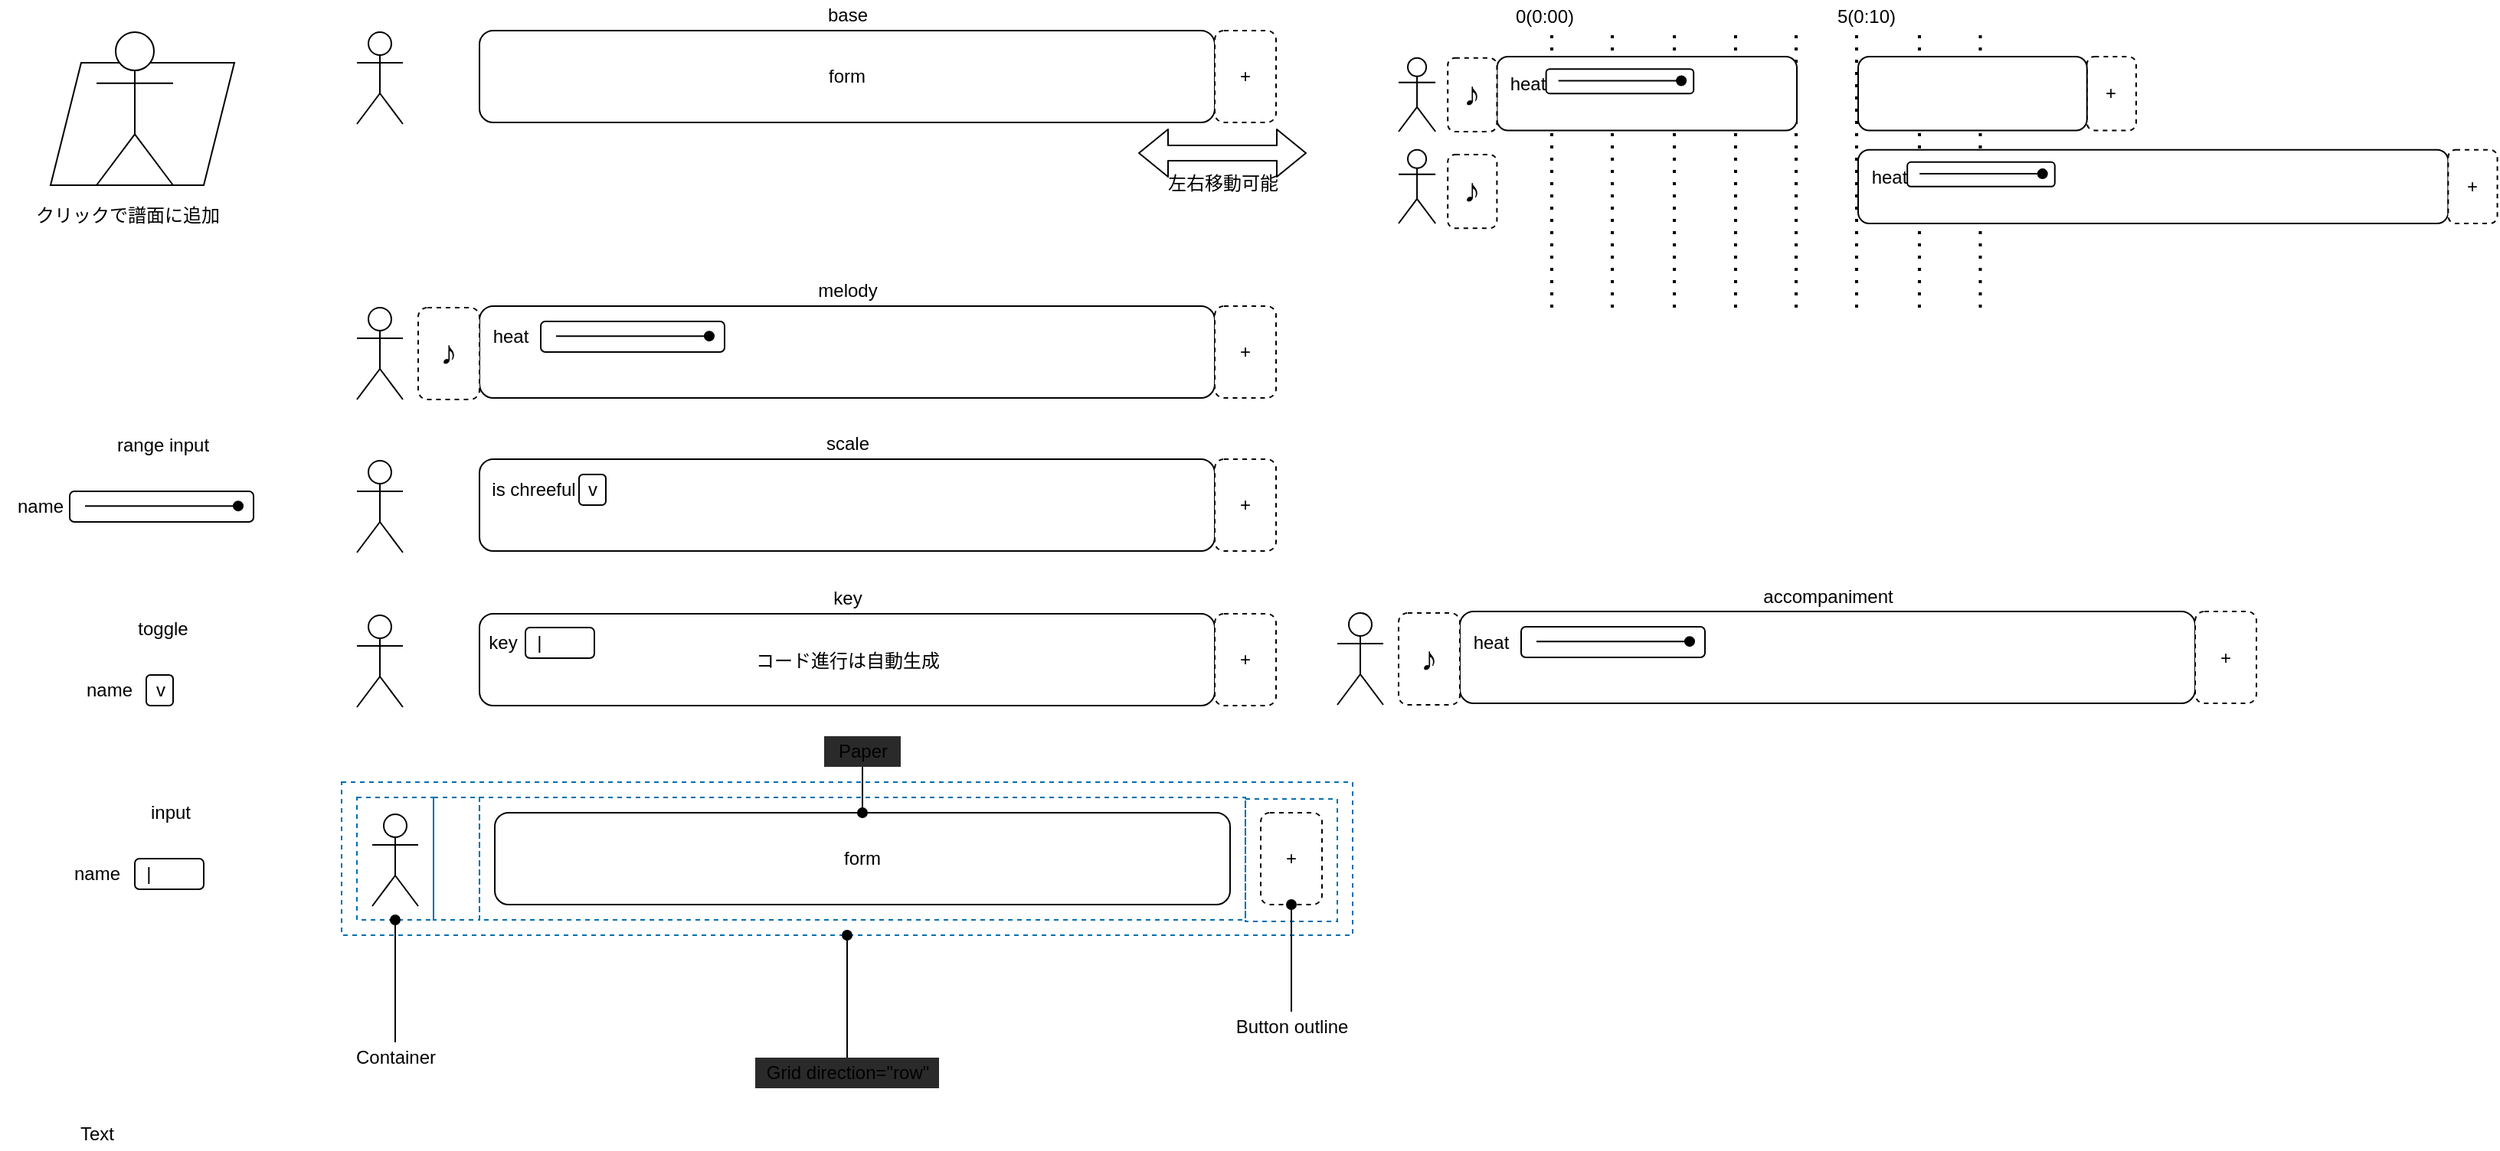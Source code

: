 <mxfile>
    <diagram id="3hj8olrWpfOQLgZklSH0" name="component">
        <mxGraphModel dx="638" dy="416" grid="1" gridSize="10" guides="1" tooltips="1" connect="1" arrows="1" fold="1" page="1" pageScale="1" pageWidth="1100" pageHeight="850" math="0" shadow="0">
            <root>
                <mxCell id="0"/>
                <mxCell id="1" parent="0"/>
                <mxCell id="95" value="" style="rounded=0;whiteSpace=wrap;html=1;dashed=1;sketch=0;strokeColor=#006EAF;fontColor=#ffffff;fillColor=none;" vertex="1" parent="1">
                    <mxGeometry x="820" y="561" width="60" height="80" as="geometry"/>
                </mxCell>
                <mxCell id="94" value="" style="rounded=0;whiteSpace=wrap;html=1;dashed=1;sketch=0;strokeColor=#006EAF;fontColor=#ffffff;fillColor=none;" vertex="1" parent="1">
                    <mxGeometry x="320" y="560" width="500" height="80" as="geometry"/>
                </mxCell>
                <mxCell id="96" value="" style="rounded=0;whiteSpace=wrap;html=1;dashed=1;sketch=0;strokeColor=#006EAF;fontColor=#ffffff;fillColor=none;" vertex="1" parent="1">
                    <mxGeometry x="230" y="550" width="660" height="100" as="geometry"/>
                </mxCell>
                <mxCell id="43" value="" style="rounded=1;whiteSpace=wrap;html=1;sketch=0;" vertex="1" parent="1">
                    <mxGeometry x="52.5" y="360" width="120" height="20" as="geometry"/>
                </mxCell>
                <mxCell id="28" value="" style="shape=parallelogram;perimeter=parallelogramPerimeter;whiteSpace=wrap;html=1;fixedSize=1;rounded=0;sketch=0;" vertex="1" parent="1">
                    <mxGeometry x="40" y="80" width="120" height="80" as="geometry"/>
                </mxCell>
                <mxCell id="29" value="" style="shape=umlActor;verticalLabelPosition=bottom;verticalAlign=top;html=1;outlineConnect=0;rounded=0;sketch=0;" vertex="1" parent="1">
                    <mxGeometry x="240" y="60" width="30" height="60" as="geometry"/>
                </mxCell>
                <mxCell id="32" value="クリックで譜面に追加" style="text;html=1;align=center;verticalAlign=middle;resizable=0;points=[];autosize=1;" vertex="1" parent="1">
                    <mxGeometry x="20" y="170" width="140" height="20" as="geometry"/>
                </mxCell>
                <mxCell id="33" value="form" style="rounded=1;whiteSpace=wrap;html=1;sketch=0;" vertex="1" parent="1">
                    <mxGeometry x="320" y="59" width="480" height="60" as="geometry"/>
                </mxCell>
                <mxCell id="34" value="" style="shape=umlActor;verticalLabelPosition=bottom;verticalAlign=top;html=1;outlineConnect=0;rounded=0;sketch=0;" vertex="1" parent="1">
                    <mxGeometry x="70" y="60" width="50" height="100" as="geometry"/>
                </mxCell>
                <mxCell id="36" value="" style="shape=flexArrow;endArrow=classic;startArrow=classic;html=1;strokeWidth=1;" edge="1" parent="1">
                    <mxGeometry width="50" height="50" relative="1" as="geometry">
                        <mxPoint x="750" y="139" as="sourcePoint"/>
                        <mxPoint x="860" y="139" as="targetPoint"/>
                    </mxGeometry>
                </mxCell>
                <mxCell id="37" value="左右移動可能" style="text;html=1;align=center;verticalAlign=middle;resizable=0;points=[];autosize=1;" vertex="1" parent="1">
                    <mxGeometry x="760" y="149" width="90" height="20" as="geometry"/>
                </mxCell>
                <mxCell id="38" value="base" style="text;html=1;align=center;verticalAlign=middle;resizable=0;points=[];autosize=1;" vertex="1" parent="1">
                    <mxGeometry x="540" y="39" width="40" height="20" as="geometry"/>
                </mxCell>
                <mxCell id="39" value="" style="shape=umlActor;verticalLabelPosition=bottom;verticalAlign=top;html=1;outlineConnect=0;rounded=0;sketch=0;" vertex="1" parent="1">
                    <mxGeometry x="240" y="240" width="30" height="60" as="geometry"/>
                </mxCell>
                <mxCell id="40" value="" style="rounded=1;whiteSpace=wrap;html=1;sketch=0;" vertex="1" parent="1">
                    <mxGeometry x="320" y="239" width="480" height="60" as="geometry"/>
                </mxCell>
                <mxCell id="41" value="melody" style="text;html=1;align=center;verticalAlign=middle;resizable=0;points=[];autosize=1;" vertex="1" parent="1">
                    <mxGeometry x="535" y="219" width="50" height="20" as="geometry"/>
                </mxCell>
                <mxCell id="42" value="" style="endArrow=oval;html=1;strokeWidth=1;endFill=1;startArrow=none;startFill=0;entryX=0.6;entryY=0.479;entryDx=0;entryDy=0;entryPerimeter=0;" edge="1" parent="1">
                    <mxGeometry width="50" height="50" relative="1" as="geometry">
                        <mxPoint x="62.5" y="369.58" as="sourcePoint"/>
                        <mxPoint x="162.5" y="369.58" as="targetPoint"/>
                    </mxGeometry>
                </mxCell>
                <mxCell id="44" value="range input" style="text;html=1;align=center;verticalAlign=middle;resizable=0;points=[];autosize=1;" vertex="1" parent="1">
                    <mxGeometry x="72.5" y="320" width="80" height="20" as="geometry"/>
                </mxCell>
                <mxCell id="47" value="name" style="text;html=1;align=center;verticalAlign=middle;resizable=0;points=[];autosize=1;" vertex="1" parent="1">
                    <mxGeometry x="7.5" y="360" width="50" height="20" as="geometry"/>
                </mxCell>
                <mxCell id="51" value="" style="rounded=1;whiteSpace=wrap;html=1;sketch=0;" vertex="1" parent="1">
                    <mxGeometry x="360" y="249" width="120" height="20" as="geometry"/>
                </mxCell>
                <mxCell id="52" value="" style="endArrow=oval;html=1;strokeWidth=1;endFill=1;startArrow=none;startFill=0;entryX=0.6;entryY=0.479;entryDx=0;entryDy=0;entryPerimeter=0;" edge="1" parent="1">
                    <mxGeometry width="50" height="50" relative="1" as="geometry">
                        <mxPoint x="370.0" y="258.58" as="sourcePoint"/>
                        <mxPoint x="470.0" y="258.58" as="targetPoint"/>
                    </mxGeometry>
                </mxCell>
                <mxCell id="53" value="heat" style="text;html=1;align=center;verticalAlign=middle;resizable=0;points=[];autosize=1;" vertex="1" parent="1">
                    <mxGeometry x="320" y="249" width="40" height="20" as="geometry"/>
                </mxCell>
                <mxCell id="54" value="" style="shape=umlActor;verticalLabelPosition=bottom;verticalAlign=top;html=1;outlineConnect=0;rounded=0;sketch=0;" vertex="1" parent="1">
                    <mxGeometry x="240" y="340" width="30" height="60" as="geometry"/>
                </mxCell>
                <mxCell id="55" value="" style="rounded=1;whiteSpace=wrap;html=1;sketch=0;" vertex="1" parent="1">
                    <mxGeometry x="320" y="339" width="480" height="60" as="geometry"/>
                </mxCell>
                <mxCell id="56" value="scale" style="text;html=1;align=center;verticalAlign=middle;resizable=0;points=[];autosize=1;" vertex="1" parent="1">
                    <mxGeometry x="540" y="319" width="40" height="20" as="geometry"/>
                </mxCell>
                <mxCell id="60" value="+" style="rounded=1;whiteSpace=wrap;html=1;sketch=0;dashed=1;" vertex="1" parent="1">
                    <mxGeometry x="800" y="339" width="40" height="60" as="geometry"/>
                </mxCell>
                <mxCell id="64" value="+" style="rounded=1;whiteSpace=wrap;html=1;sketch=0;dashed=1;" vertex="1" parent="1">
                    <mxGeometry x="800" y="239" width="40" height="60" as="geometry"/>
                </mxCell>
                <mxCell id="65" value="+" style="rounded=1;whiteSpace=wrap;html=1;sketch=0;dashed=1;" vertex="1" parent="1">
                    <mxGeometry x="800" y="59" width="40" height="60" as="geometry"/>
                </mxCell>
                <mxCell id="66" value="v" style="rounded=1;whiteSpace=wrap;html=1;sketch=0;" vertex="1" parent="1">
                    <mxGeometry x="102.5" y="480" width="17.5" height="20" as="geometry"/>
                </mxCell>
                <mxCell id="67" value="toggle" style="text;html=1;align=center;verticalAlign=middle;resizable=0;points=[];autosize=1;" vertex="1" parent="1">
                    <mxGeometry x="87.5" y="440" width="50" height="20" as="geometry"/>
                </mxCell>
                <mxCell id="68" value="name" style="text;html=1;align=center;verticalAlign=middle;resizable=0;points=[];autosize=1;" vertex="1" parent="1">
                    <mxGeometry x="52.5" y="480" width="50" height="20" as="geometry"/>
                </mxCell>
                <mxCell id="70" value="v" style="rounded=1;whiteSpace=wrap;html=1;sketch=0;" vertex="1" parent="1">
                    <mxGeometry x="385" y="349" width="17.5" height="20" as="geometry"/>
                </mxCell>
                <mxCell id="71" value="is chreeful" style="text;html=1;align=center;verticalAlign=middle;resizable=0;points=[];autosize=1;" vertex="1" parent="1">
                    <mxGeometry x="320" y="349" width="70" height="20" as="geometry"/>
                </mxCell>
                <mxCell id="72" value="" style="shape=umlActor;verticalLabelPosition=bottom;verticalAlign=top;html=1;outlineConnect=0;rounded=0;sketch=0;" vertex="1" parent="1">
                    <mxGeometry x="240" y="441" width="30" height="60" as="geometry"/>
                </mxCell>
                <mxCell id="73" value="" style="rounded=1;whiteSpace=wrap;html=1;sketch=0;" vertex="1" parent="1">
                    <mxGeometry x="320" y="440" width="480" height="60" as="geometry"/>
                </mxCell>
                <mxCell id="74" value="key" style="text;html=1;align=center;verticalAlign=middle;resizable=0;points=[];autosize=1;" vertex="1" parent="1">
                    <mxGeometry x="545" y="420" width="30" height="20" as="geometry"/>
                </mxCell>
                <mxCell id="75" value="+" style="rounded=1;whiteSpace=wrap;html=1;sketch=0;dashed=1;" vertex="1" parent="1">
                    <mxGeometry x="800" y="440" width="40" height="60" as="geometry"/>
                </mxCell>
                <mxCell id="78" value="|&amp;nbsp; &amp;nbsp; &amp;nbsp; &amp;nbsp;&amp;nbsp;" style="rounded=1;whiteSpace=wrap;html=1;sketch=0;" vertex="1" parent="1">
                    <mxGeometry x="95" y="600" width="45" height="20" as="geometry"/>
                </mxCell>
                <mxCell id="79" value="input" style="text;html=1;align=center;verticalAlign=middle;resizable=0;points=[];autosize=1;" vertex="1" parent="1">
                    <mxGeometry x="97.5" y="560" width="40" height="20" as="geometry"/>
                </mxCell>
                <mxCell id="80" value="name" style="text;html=1;align=center;verticalAlign=middle;resizable=0;points=[];autosize=1;" vertex="1" parent="1">
                    <mxGeometry x="45" y="600" width="50" height="20" as="geometry"/>
                </mxCell>
                <mxCell id="81" value="|&amp;nbsp; &amp;nbsp; &amp;nbsp; &amp;nbsp;&amp;nbsp;" style="rounded=1;whiteSpace=wrap;html=1;sketch=0;" vertex="1" parent="1">
                    <mxGeometry x="350" y="449" width="45" height="20" as="geometry"/>
                </mxCell>
                <mxCell id="82" value="key" style="text;html=1;align=center;verticalAlign=middle;resizable=0;points=[];autosize=1;" vertex="1" parent="1">
                    <mxGeometry x="320" y="449" width="30" height="20" as="geometry"/>
                </mxCell>
                <mxCell id="83" value="&lt;font style=&quot;font-size: 22px&quot;&gt;♪&lt;/font&gt;" style="rounded=1;whiteSpace=wrap;html=1;sketch=0;dashed=1;" vertex="1" parent="1">
                    <mxGeometry x="280" y="240" width="40" height="60" as="geometry"/>
                </mxCell>
                <mxCell id="86" value="" style="shape=umlActor;verticalLabelPosition=bottom;verticalAlign=top;html=1;outlineConnect=0;rounded=0;sketch=0;" vertex="1" parent="1">
                    <mxGeometry x="250" y="571" width="30" height="60" as="geometry"/>
                </mxCell>
                <mxCell id="87" value="form" style="rounded=1;whiteSpace=wrap;html=1;sketch=0;" vertex="1" parent="1">
                    <mxGeometry x="330" y="570" width="480" height="60" as="geometry"/>
                </mxCell>
                <mxCell id="90" value="+" style="rounded=1;whiteSpace=wrap;html=1;sketch=0;dashed=1;" vertex="1" parent="1">
                    <mxGeometry x="830" y="570" width="40" height="60" as="geometry"/>
                </mxCell>
                <mxCell id="91" value="" style="rounded=0;whiteSpace=wrap;html=1;dashed=1;sketch=0;strokeColor=#006EAF;fontColor=#ffffff;fillColor=none;" vertex="1" parent="1">
                    <mxGeometry x="240" y="560" width="50" height="80" as="geometry"/>
                </mxCell>
                <mxCell id="93" value="" style="rounded=0;whiteSpace=wrap;html=1;dashed=1;sketch=0;strokeColor=#006EAF;fontColor=#ffffff;fillColor=none;" vertex="1" parent="1">
                    <mxGeometry x="290" y="560" width="30" height="80" as="geometry"/>
                </mxCell>
                <mxCell id="100" style="edgeStyle=none;rounded=1;sketch=0;orthogonalLoop=1;jettySize=auto;html=1;startArrow=none;startFill=0;endArrow=oval;endFill=1;strokeWidth=1;" edge="1" parent="1" source="97" target="96">
                    <mxGeometry relative="1" as="geometry"/>
                </mxCell>
                <mxCell id="97" value="Grid direction=&quot;row&quot;" style="text;html=1;align=center;verticalAlign=middle;resizable=0;points=[];autosize=1;fillColor=#2a2a2a;" vertex="1" parent="1">
                    <mxGeometry x="500" y="730" width="120" height="20" as="geometry"/>
                </mxCell>
                <mxCell id="101" style="edgeStyle=none;rounded=1;sketch=0;orthogonalLoop=1;jettySize=auto;html=1;startArrow=none;startFill=0;endArrow=oval;endFill=1;strokeWidth=1;" edge="1" parent="1" source="99" target="91">
                    <mxGeometry relative="1" as="geometry"/>
                </mxCell>
                <mxCell id="99" value="Container" style="text;html=1;align=center;verticalAlign=middle;resizable=0;points=[];autosize=1;" vertex="1" parent="1">
                    <mxGeometry x="230" y="720" width="70" height="20" as="geometry"/>
                </mxCell>
                <mxCell id="103" style="edgeStyle=none;rounded=1;sketch=0;orthogonalLoop=1;jettySize=auto;html=1;startArrow=none;startFill=0;endArrow=oval;endFill=1;strokeWidth=1;" edge="1" parent="1" source="102" target="87">
                    <mxGeometry relative="1" as="geometry"/>
                </mxCell>
                <mxCell id="102" value="Paper" style="text;html=1;align=center;verticalAlign=middle;resizable=0;points=[];autosize=1;fillColor=#2a2a2a;" vertex="1" parent="1">
                    <mxGeometry x="545" y="520" width="50" height="20" as="geometry"/>
                </mxCell>
                <mxCell id="105" style="edgeStyle=none;rounded=1;sketch=0;orthogonalLoop=1;jettySize=auto;html=1;startArrow=none;startFill=0;endArrow=oval;endFill=1;strokeWidth=1;" edge="1" parent="1" source="104" target="90">
                    <mxGeometry relative="1" as="geometry">
                        <mxPoint x="860" y="690" as="targetPoint"/>
                    </mxGeometry>
                </mxCell>
                <mxCell id="104" value="Button outline" style="text;html=1;align=center;verticalAlign=middle;resizable=0;points=[];autosize=1;" vertex="1" parent="1">
                    <mxGeometry x="805" y="700" width="90" height="20" as="geometry"/>
                </mxCell>
                <mxCell id="pmU3MLh3W6G5oHVJrJAm-105" value="" style="endArrow=none;dashed=1;html=1;dashPattern=1 3;strokeWidth=2;" edge="1" parent="1">
                    <mxGeometry width="50" height="50" relative="1" as="geometry">
                        <mxPoint x="1020" y="240" as="sourcePoint"/>
                        <mxPoint x="1020" y="60" as="targetPoint"/>
                    </mxGeometry>
                </mxCell>
                <mxCell id="pmU3MLh3W6G5oHVJrJAm-106" value="" style="endArrow=none;dashed=1;html=1;dashPattern=1 3;strokeWidth=2;" edge="1" parent="1">
                    <mxGeometry width="50" height="50" relative="1" as="geometry">
                        <mxPoint x="1059.5" y="240" as="sourcePoint"/>
                        <mxPoint x="1059.5" y="60" as="targetPoint"/>
                    </mxGeometry>
                </mxCell>
                <mxCell id="pmU3MLh3W6G5oHVJrJAm-107" value="" style="endArrow=none;dashed=1;html=1;dashPattern=1 3;strokeWidth=2;" edge="1" parent="1">
                    <mxGeometry width="50" height="50" relative="1" as="geometry">
                        <mxPoint x="1100" y="240" as="sourcePoint"/>
                        <mxPoint x="1100" y="60" as="targetPoint"/>
                    </mxGeometry>
                </mxCell>
                <mxCell id="pmU3MLh3W6G5oHVJrJAm-108" value="" style="endArrow=none;dashed=1;html=1;dashPattern=1 3;strokeWidth=2;" edge="1" parent="1">
                    <mxGeometry width="50" height="50" relative="1" as="geometry">
                        <mxPoint x="1140" y="240" as="sourcePoint"/>
                        <mxPoint x="1140" y="60" as="targetPoint"/>
                    </mxGeometry>
                </mxCell>
                <mxCell id="pmU3MLh3W6G5oHVJrJAm-109" value="" style="endArrow=none;dashed=1;html=1;dashPattern=1 3;strokeWidth=2;" edge="1" parent="1">
                    <mxGeometry width="50" height="50" relative="1" as="geometry">
                        <mxPoint x="1179.5" y="240" as="sourcePoint"/>
                        <mxPoint x="1179.5" y="60" as="targetPoint"/>
                    </mxGeometry>
                </mxCell>
                <mxCell id="pmU3MLh3W6G5oHVJrJAm-110" value="" style="endArrow=none;dashed=1;html=1;dashPattern=1 3;strokeWidth=2;" edge="1" parent="1">
                    <mxGeometry width="50" height="50" relative="1" as="geometry">
                        <mxPoint x="1219" y="240" as="sourcePoint"/>
                        <mxPoint x="1219" y="60" as="targetPoint"/>
                    </mxGeometry>
                </mxCell>
                <mxCell id="pmU3MLh3W6G5oHVJrJAm-111" value="" style="endArrow=none;dashed=1;html=1;dashPattern=1 3;strokeWidth=2;" edge="1" parent="1">
                    <mxGeometry width="50" height="50" relative="1" as="geometry">
                        <mxPoint x="1260" y="240" as="sourcePoint"/>
                        <mxPoint x="1260" y="60" as="targetPoint"/>
                    </mxGeometry>
                </mxCell>
                <mxCell id="pmU3MLh3W6G5oHVJrJAm-112" value="" style="endArrow=none;dashed=1;html=1;dashPattern=1 3;strokeWidth=2;" edge="1" parent="1">
                    <mxGeometry width="50" height="50" relative="1" as="geometry">
                        <mxPoint x="1299.74" y="240" as="sourcePoint"/>
                        <mxPoint x="1299.74" y="60" as="targetPoint"/>
                    </mxGeometry>
                </mxCell>
                <mxCell id="pmU3MLh3W6G5oHVJrJAm-113" value="" style="group" vertex="1" connectable="0" parent="1">
                    <mxGeometry x="920" y="60" width="481.48" height="65" as="geometry"/>
                </mxCell>
                <mxCell id="pmU3MLh3W6G5oHVJrJAm-114" value="" style="shape=umlActor;verticalLabelPosition=bottom;verticalAlign=top;html=1;outlineConnect=0;rounded=0;sketch=0;" vertex="1" parent="pmU3MLh3W6G5oHVJrJAm-113">
                    <mxGeometry y="16.852" width="24.074" height="48.148" as="geometry"/>
                </mxCell>
                <mxCell id="pmU3MLh3W6G5oHVJrJAm-115" value="" style="rounded=1;whiteSpace=wrap;html=1;sketch=0;" vertex="1" parent="pmU3MLh3W6G5oHVJrJAm-113">
                    <mxGeometry x="64.2" y="16.05" width="195.8" height="48.15" as="geometry"/>
                </mxCell>
                <mxCell id="pmU3MLh3W6G5oHVJrJAm-116" value="" style="rounded=1;whiteSpace=wrap;html=1;sketch=0;" vertex="1" parent="pmU3MLh3W6G5oHVJrJAm-113">
                    <mxGeometry x="96.296" y="24.074" width="96.296" height="16.049" as="geometry"/>
                </mxCell>
                <mxCell id="pmU3MLh3W6G5oHVJrJAm-117" value="" style="endArrow=oval;html=1;strokeWidth=1;endFill=1;startArrow=none;startFill=0;entryX=0.6;entryY=0.479;entryDx=0;entryDy=0;entryPerimeter=0;" edge="1" parent="pmU3MLh3W6G5oHVJrJAm-113">
                    <mxGeometry width="50" height="50" relative="1" as="geometry">
                        <mxPoint x="104.321" y="31.762" as="sourcePoint"/>
                        <mxPoint x="184.567" y="31.762" as="targetPoint"/>
                    </mxGeometry>
                </mxCell>
                <mxCell id="pmU3MLh3W6G5oHVJrJAm-118" value="heat" style="text;html=1;align=center;verticalAlign=middle;resizable=0;points=[];autosize=1;" vertex="1" parent="pmU3MLh3W6G5oHVJrJAm-113">
                    <mxGeometry x="64.197" y="24.074" width="40" height="20" as="geometry"/>
                </mxCell>
                <mxCell id="pmU3MLh3W6G5oHVJrJAm-119" value="+" style="rounded=1;whiteSpace=wrap;html=1;sketch=0;dashed=1;" vertex="1" parent="pmU3MLh3W6G5oHVJrJAm-113">
                    <mxGeometry x="449.381" y="16.049" width="32.099" height="48.148" as="geometry"/>
                </mxCell>
                <mxCell id="pmU3MLh3W6G5oHVJrJAm-120" value="&lt;font style=&quot;font-size: 22px&quot;&gt;♪&lt;/font&gt;" style="rounded=1;whiteSpace=wrap;html=1;sketch=0;dashed=1;" vertex="1" parent="pmU3MLh3W6G5oHVJrJAm-113">
                    <mxGeometry x="32.099" y="16.852" width="32.099" height="48.148" as="geometry"/>
                </mxCell>
                <mxCell id="pmU3MLh3W6G5oHVJrJAm-131" value="" style="rounded=1;whiteSpace=wrap;html=1;sketch=0;" vertex="1" parent="pmU3MLh3W6G5oHVJrJAm-113">
                    <mxGeometry x="300" y="16.05" width="149.38" height="48.15" as="geometry"/>
                </mxCell>
                <mxCell id="pmU3MLh3W6G5oHVJrJAm-121" value="" style="shape=umlActor;verticalLabelPosition=bottom;verticalAlign=top;html=1;outlineConnect=0;rounded=0;sketch=0;" vertex="1" parent="1">
                    <mxGeometry x="920" y="136.852" width="24.074" height="48.148" as="geometry"/>
                </mxCell>
                <mxCell id="pmU3MLh3W6G5oHVJrJAm-122" value="" style="rounded=1;whiteSpace=wrap;html=1;sketch=0;" vertex="1" parent="1">
                    <mxGeometry x="1219.997" y="136.849" width="385.184" height="48.148" as="geometry"/>
                </mxCell>
                <mxCell id="pmU3MLh3W6G5oHVJrJAm-123" value="" style="rounded=1;whiteSpace=wrap;html=1;sketch=0;" vertex="1" parent="1">
                    <mxGeometry x="1252.096" y="144.874" width="96.296" height="16.049" as="geometry"/>
                </mxCell>
                <mxCell id="pmU3MLh3W6G5oHVJrJAm-124" value="" style="endArrow=oval;html=1;strokeWidth=1;endFill=1;startArrow=none;startFill=0;entryX=0.6;entryY=0.479;entryDx=0;entryDy=0;entryPerimeter=0;" edge="1" parent="1">
                    <mxGeometry x="1155.8" y="120.8" width="50" height="50" as="geometry">
                        <mxPoint x="1260.121" y="152.562" as="sourcePoint"/>
                        <mxPoint x="1340.367" y="152.562" as="targetPoint"/>
                    </mxGeometry>
                </mxCell>
                <mxCell id="pmU3MLh3W6G5oHVJrJAm-125" value="heat" style="text;html=1;align=center;verticalAlign=middle;resizable=0;points=[];autosize=1;" vertex="1" parent="1">
                    <mxGeometry x="1219.997" y="144.874" width="40" height="20" as="geometry"/>
                </mxCell>
                <mxCell id="pmU3MLh3W6G5oHVJrJAm-126" value="+" style="rounded=1;whiteSpace=wrap;html=1;sketch=0;dashed=1;" vertex="1" parent="1">
                    <mxGeometry x="1605.181" y="136.849" width="32.099" height="48.148" as="geometry"/>
                </mxCell>
                <mxCell id="pmU3MLh3W6G5oHVJrJAm-128" value="5(0:10)" style="text;html=1;align=center;verticalAlign=middle;resizable=0;points=[];autosize=1;" vertex="1" parent="1">
                    <mxGeometry x="1200" y="40" width="50" height="20" as="geometry"/>
                </mxCell>
                <mxCell id="pmU3MLh3W6G5oHVJrJAm-129" value="0(0:00)" style="text;html=1;align=center;verticalAlign=middle;resizable=0;points=[];autosize=1;" vertex="1" parent="1">
                    <mxGeometry x="990" y="40" width="50" height="20" as="geometry"/>
                </mxCell>
                <mxCell id="pmU3MLh3W6G5oHVJrJAm-133" value="&lt;font style=&quot;font-size: 22px&quot;&gt;♪&lt;/font&gt;" style="rounded=1;whiteSpace=wrap;html=1;sketch=0;dashed=1;" vertex="1" parent="1">
                    <mxGeometry x="952.099" y="140.002" width="32.099" height="48.148" as="geometry"/>
                </mxCell>
                <mxCell id="pmU3MLh3W6G5oHVJrJAm-134" value="" style="shape=umlActor;verticalLabelPosition=bottom;verticalAlign=top;html=1;outlineConnect=0;rounded=0;sketch=0;" vertex="1" parent="1">
                    <mxGeometry x="880" y="439.5" width="30" height="60" as="geometry"/>
                </mxCell>
                <mxCell id="pmU3MLh3W6G5oHVJrJAm-135" value="" style="rounded=1;whiteSpace=wrap;html=1;sketch=0;" vertex="1" parent="1">
                    <mxGeometry x="960" y="438.5" width="480" height="60" as="geometry"/>
                </mxCell>
                <mxCell id="pmU3MLh3W6G5oHVJrJAm-136" value="accompaniment" style="text;html=1;align=center;verticalAlign=middle;resizable=0;points=[];autosize=1;" vertex="1" parent="1">
                    <mxGeometry x="1150" y="418.5" width="100" height="20" as="geometry"/>
                </mxCell>
                <mxCell id="pmU3MLh3W6G5oHVJrJAm-137" value="" style="rounded=1;whiteSpace=wrap;html=1;sketch=0;" vertex="1" parent="1">
                    <mxGeometry x="1000" y="448.5" width="120" height="20" as="geometry"/>
                </mxCell>
                <mxCell id="pmU3MLh3W6G5oHVJrJAm-138" value="" style="endArrow=oval;html=1;strokeWidth=1;endFill=1;startArrow=none;startFill=0;entryX=0.6;entryY=0.479;entryDx=0;entryDy=0;entryPerimeter=0;" edge="1" parent="1">
                    <mxGeometry width="50" height="50" relative="1" as="geometry">
                        <mxPoint x="1010.0" y="458.08" as="sourcePoint"/>
                        <mxPoint x="1110.0" y="458.08" as="targetPoint"/>
                    </mxGeometry>
                </mxCell>
                <mxCell id="pmU3MLh3W6G5oHVJrJAm-139" value="heat" style="text;html=1;align=center;verticalAlign=middle;resizable=0;points=[];autosize=1;" vertex="1" parent="1">
                    <mxGeometry x="960" y="448.5" width="40" height="20" as="geometry"/>
                </mxCell>
                <mxCell id="pmU3MLh3W6G5oHVJrJAm-140" value="+" style="rounded=1;whiteSpace=wrap;html=1;sketch=0;dashed=1;" vertex="1" parent="1">
                    <mxGeometry x="1440" y="438.5" width="40" height="60" as="geometry"/>
                </mxCell>
                <mxCell id="pmU3MLh3W6G5oHVJrJAm-141" value="&lt;font style=&quot;font-size: 22px&quot;&gt;♪&lt;/font&gt;" style="rounded=1;whiteSpace=wrap;html=1;sketch=0;dashed=1;" vertex="1" parent="1">
                    <mxGeometry x="920" y="439.5" width="40" height="60" as="geometry"/>
                </mxCell>
                <mxCell id="pmU3MLh3W6G5oHVJrJAm-142" value="コード進行は自動生成" style="text;html=1;align=center;verticalAlign=middle;resizable=0;points=[];autosize=1;" vertex="1" parent="1">
                    <mxGeometry x="490" y="461" width="140" height="20" as="geometry"/>
                </mxCell>
                <mxCell id="pmU3MLh3W6G5oHVJrJAm-143" value="Text" style="text;html=1;align=center;verticalAlign=middle;resizable=0;points=[];autosize=1;" vertex="1" parent="1">
                    <mxGeometry x="50" y="770" width="40" height="20" as="geometry"/>
                </mxCell>
            </root>
        </mxGraphModel>
    </diagram>
    <diagram id="2eWrI5xJXL1uvoIfkdYS" name="page">
        <mxGraphModel dx="1125" dy="499" grid="1" gridSize="10" guides="1" tooltips="1" connect="1" arrows="1" fold="1" page="1" pageScale="1" pageWidth="1100" pageHeight="850" math="0" shadow="0">
            <root>
                <mxCell id="mfmVR6d_Qdq8cR19X-mj-0"/>
                <mxCell id="mfmVR6d_Qdq8cR19X-mj-1" parent="mfmVR6d_Qdq8cR19X-mj-0"/>
                <mxCell id="PBHWKDPJgJMD6VbuA1zh-16" value="" style="endArrow=none;dashed=1;html=1;dashPattern=1 3;strokeWidth=2;" edge="1" parent="mfmVR6d_Qdq8cR19X-mj-1">
                    <mxGeometry width="50" height="50" relative="1" as="geometry">
                        <mxPoint x="280" y="580" as="sourcePoint"/>
                        <mxPoint x="280" y="400" as="targetPoint"/>
                    </mxGeometry>
                </mxCell>
                <mxCell id="PBHWKDPJgJMD6VbuA1zh-17" value="" style="endArrow=none;dashed=1;html=1;dashPattern=1 3;strokeWidth=2;" edge="1" parent="mfmVR6d_Qdq8cR19X-mj-1">
                    <mxGeometry width="50" height="50" relative="1" as="geometry">
                        <mxPoint x="319.5" y="580" as="sourcePoint"/>
                        <mxPoint x="319.5" y="400" as="targetPoint"/>
                    </mxGeometry>
                </mxCell>
                <mxCell id="PBHWKDPJgJMD6VbuA1zh-18" value="" style="endArrow=none;dashed=1;html=1;dashPattern=1 3;strokeWidth=2;" edge="1" parent="mfmVR6d_Qdq8cR19X-mj-1">
                    <mxGeometry width="50" height="50" relative="1" as="geometry">
                        <mxPoint x="360" y="580" as="sourcePoint"/>
                        <mxPoint x="360" y="400" as="targetPoint"/>
                    </mxGeometry>
                </mxCell>
                <mxCell id="PBHWKDPJgJMD6VbuA1zh-19" value="" style="endArrow=none;dashed=1;html=1;dashPattern=1 3;strokeWidth=2;" edge="1" parent="mfmVR6d_Qdq8cR19X-mj-1">
                    <mxGeometry width="50" height="50" relative="1" as="geometry">
                        <mxPoint x="400" y="580" as="sourcePoint"/>
                        <mxPoint x="400" y="400" as="targetPoint"/>
                    </mxGeometry>
                </mxCell>
                <mxCell id="PBHWKDPJgJMD6VbuA1zh-20" value="" style="endArrow=none;dashed=1;html=1;dashPattern=1 3;strokeWidth=2;" edge="1" parent="mfmVR6d_Qdq8cR19X-mj-1">
                    <mxGeometry width="50" height="50" relative="1" as="geometry">
                        <mxPoint x="439.5" y="580" as="sourcePoint"/>
                        <mxPoint x="439.5" y="400" as="targetPoint"/>
                    </mxGeometry>
                </mxCell>
                <mxCell id="PBHWKDPJgJMD6VbuA1zh-21" value="" style="endArrow=none;dashed=1;html=1;dashPattern=1 3;strokeWidth=2;" edge="1" parent="mfmVR6d_Qdq8cR19X-mj-1">
                    <mxGeometry width="50" height="50" relative="1" as="geometry">
                        <mxPoint x="479" y="580" as="sourcePoint"/>
                        <mxPoint x="479" y="400" as="targetPoint"/>
                    </mxGeometry>
                </mxCell>
                <mxCell id="PBHWKDPJgJMD6VbuA1zh-22" value="" style="endArrow=none;dashed=1;html=1;dashPattern=1 3;strokeWidth=2;" edge="1" parent="mfmVR6d_Qdq8cR19X-mj-1">
                    <mxGeometry width="50" height="50" relative="1" as="geometry">
                        <mxPoint x="520" y="580" as="sourcePoint"/>
                        <mxPoint x="520" y="400" as="targetPoint"/>
                    </mxGeometry>
                </mxCell>
                <mxCell id="PBHWKDPJgJMD6VbuA1zh-23" value="" style="endArrow=none;dashed=1;html=1;dashPattern=1 3;strokeWidth=2;" edge="1" parent="mfmVR6d_Qdq8cR19X-mj-1">
                    <mxGeometry width="50" height="50" relative="1" as="geometry">
                        <mxPoint x="559.74" y="580" as="sourcePoint"/>
                        <mxPoint x="559.74" y="400" as="targetPoint"/>
                    </mxGeometry>
                </mxCell>
                <mxCell id="mfmVR6d_Qdq8cR19X-mj-3" value="1" style="ellipse;whiteSpace=wrap;html=1;aspect=fixed;rounded=0;sketch=0;fillColor=#2a2a2a;" vertex="1" parent="mfmVR6d_Qdq8cR19X-mj-1">
                    <mxGeometry x="120" y="80" width="40" height="40" as="geometry"/>
                </mxCell>
                <mxCell id="mfmVR6d_Qdq8cR19X-mj-5" value="" style="endArrow=none;html=1;strokeWidth=1;" edge="1" parent="mfmVR6d_Qdq8cR19X-mj-1">
                    <mxGeometry width="50" height="50" relative="1" as="geometry">
                        <mxPoint x="140" y="330" as="sourcePoint"/>
                        <mxPoint x="140" y="130" as="targetPoint"/>
                    </mxGeometry>
                </mxCell>
                <mxCell id="mfmVR6d_Qdq8cR19X-mj-6" value="" style="rounded=0;whiteSpace=wrap;html=1;sketch=0;fillColor=#2a2a2a;" vertex="1" parent="mfmVR6d_Qdq8cR19X-mj-1">
                    <mxGeometry x="170" y="610" width="520" height="40" as="geometry"/>
                </mxCell>
                <mxCell id="vxDUQNLYcHr1ZFvk7KXS-0" value="select information" style="text;html=1;align=center;verticalAlign=middle;resizable=0;points=[];autosize=1;" vertex="1" parent="mfmVR6d_Qdq8cR19X-mj-1">
                    <mxGeometry x="170" y="90" width="110" height="20" as="geometry"/>
                </mxCell>
                <mxCell id="vxDUQNLYcHr1ZFvk7KXS-2" value="2" style="ellipse;whiteSpace=wrap;html=1;aspect=fixed;rounded=0;sketch=0;fillColor=#2a2a2a;" vertex="1" parent="mfmVR6d_Qdq8cR19X-mj-1">
                    <mxGeometry x="120" y="340" width="40" height="40" as="geometry"/>
                </mxCell>
                <mxCell id="vxDUQNLYcHr1ZFvk7KXS-3" value="BPM:" style="rounded=1;whiteSpace=wrap;html=1;sketch=0;fillColor=#2a2a2a;align=left;verticalAlign=top;" vertex="1" parent="mfmVR6d_Qdq8cR19X-mj-1">
                    <mxGeometry x="180" y="120" width="120" height="40" as="geometry"/>
                </mxCell>
                <mxCell id="vxDUQNLYcHr1ZFvk7KXS-5" value="Time signeture:" style="rounded=1;whiteSpace=wrap;html=1;sketch=0;fillColor=#2a2a2a;align=left;verticalAlign=top;" vertex="1" parent="mfmVR6d_Qdq8cR19X-mj-1">
                    <mxGeometry x="180" y="170" width="120" height="40" as="geometry"/>
                </mxCell>
                <mxCell id="vxDUQNLYcHr1ZFvk7KXS-6" value="NEXT" style="rounded=1;whiteSpace=wrap;html=1;sketch=0;fillColor=#2a2a2a;" vertex="1" parent="mfmVR6d_Qdq8cR19X-mj-1">
                    <mxGeometry x="280" y="280" width="80" height="40" as="geometry"/>
                </mxCell>
                <mxCell id="vxDUQNLYcHr1ZFvk7KXS-7" value="BACK" style="text;html=1;align=center;verticalAlign=middle;resizable=0;points=[];autosize=1;" vertex="1" parent="mfmVR6d_Qdq8cR19X-mj-1">
                    <mxGeometry x="200" y="290" width="50" height="20" as="geometry"/>
                </mxCell>
                <mxCell id="vxDUQNLYcHr1ZFvk7KXS-8" value="select information" style="text;html=1;align=center;verticalAlign=middle;resizable=0;points=[];autosize=1;" vertex="1" parent="mfmVR6d_Qdq8cR19X-mj-1">
                    <mxGeometry x="170" y="350" width="110" height="20" as="geometry"/>
                </mxCell>
                <mxCell id="vxDUQNLYcHr1ZFvk7KXS-9" value="" style="endArrow=none;html=1;strokeWidth=1;" edge="1" parent="mfmVR6d_Qdq8cR19X-mj-1">
                    <mxGeometry width="50" height="50" relative="1" as="geometry">
                        <mxPoint x="139.5" y="650" as="sourcePoint"/>
                        <mxPoint x="139.5" y="390" as="targetPoint"/>
                    </mxGeometry>
                </mxCell>
                <mxCell id="vxDUQNLYcHr1ZFvk7KXS-10" value="Time seconds:" style="rounded=1;whiteSpace=wrap;html=1;sketch=0;fillColor=#2a2a2a;align=left;verticalAlign=top;" vertex="1" parent="mfmVR6d_Qdq8cR19X-mj-1">
                    <mxGeometry x="180" y="220" width="120" height="40" as="geometry"/>
                </mxCell>
                <mxCell id="wF_X6trWKL_7T3ejA0PH-8" value="" style="group" vertex="1" connectable="0" parent="mfmVR6d_Qdq8cR19X-mj-1">
                    <mxGeometry x="180" y="400" width="481.48" height="65" as="geometry"/>
                </mxCell>
                <mxCell id="wF_X6trWKL_7T3ejA0PH-0" value="" style="shape=umlActor;verticalLabelPosition=bottom;verticalAlign=top;html=1;outlineConnect=0;rounded=0;sketch=0;" vertex="1" parent="wF_X6trWKL_7T3ejA0PH-8">
                    <mxGeometry y="16.852" width="24.074" height="48.148" as="geometry"/>
                </mxCell>
                <mxCell id="wF_X6trWKL_7T3ejA0PH-1" value="" style="rounded=1;whiteSpace=wrap;html=1;sketch=0;" vertex="1" parent="wF_X6trWKL_7T3ejA0PH-8">
                    <mxGeometry x="64.197" y="16.049" width="385.184" height="48.148" as="geometry"/>
                </mxCell>
                <mxCell id="wF_X6trWKL_7T3ejA0PH-3" value="" style="rounded=1;whiteSpace=wrap;html=1;sketch=0;" vertex="1" parent="wF_X6trWKL_7T3ejA0PH-8">
                    <mxGeometry x="96.296" y="24.074" width="96.296" height="16.049" as="geometry"/>
                </mxCell>
                <mxCell id="wF_X6trWKL_7T3ejA0PH-4" value="" style="endArrow=oval;html=1;strokeWidth=1;endFill=1;startArrow=none;startFill=0;entryX=0.6;entryY=0.479;entryDx=0;entryDy=0;entryPerimeter=0;" edge="1" parent="wF_X6trWKL_7T3ejA0PH-8">
                    <mxGeometry width="50" height="50" relative="1" as="geometry">
                        <mxPoint x="104.321" y="31.762" as="sourcePoint"/>
                        <mxPoint x="184.567" y="31.762" as="targetPoint"/>
                    </mxGeometry>
                </mxCell>
                <mxCell id="wF_X6trWKL_7T3ejA0PH-5" value="heat" style="text;html=1;align=center;verticalAlign=middle;resizable=0;points=[];autosize=1;" vertex="1" parent="wF_X6trWKL_7T3ejA0PH-8">
                    <mxGeometry x="64.197" y="24.074" width="40" height="20" as="geometry"/>
                </mxCell>
                <mxCell id="wF_X6trWKL_7T3ejA0PH-6" value="+" style="rounded=1;whiteSpace=wrap;html=1;sketch=0;dashed=1;" vertex="1" parent="wF_X6trWKL_7T3ejA0PH-8">
                    <mxGeometry x="449.381" y="16.049" width="32.099" height="48.148" as="geometry"/>
                </mxCell>
                <mxCell id="wF_X6trWKL_7T3ejA0PH-7" value="&lt;font style=&quot;font-size: 22px&quot;&gt;♪&lt;/font&gt;" style="rounded=1;whiteSpace=wrap;html=1;sketch=0;dashed=1;" vertex="1" parent="wF_X6trWKL_7T3ejA0PH-8">
                    <mxGeometry x="32.099" y="16.852" width="32.099" height="48.148" as="geometry"/>
                </mxCell>
                <mxCell id="PBHWKDPJgJMD6VbuA1zh-8" value="" style="shape=umlActor;verticalLabelPosition=bottom;verticalAlign=top;html=1;outlineConnect=0;rounded=0;sketch=0;" vertex="1" parent="mfmVR6d_Qdq8cR19X-mj-1">
                    <mxGeometry x="180" y="476.852" width="24.074" height="48.148" as="geometry"/>
                </mxCell>
                <mxCell id="PBHWKDPJgJMD6VbuA1zh-9" value="" style="rounded=1;whiteSpace=wrap;html=1;sketch=0;" vertex="1" parent="mfmVR6d_Qdq8cR19X-mj-1">
                    <mxGeometry x="479.997" y="476.849" width="385.184" height="48.148" as="geometry"/>
                </mxCell>
                <mxCell id="PBHWKDPJgJMD6VbuA1zh-11" value="" style="rounded=1;whiteSpace=wrap;html=1;sketch=0;" vertex="1" parent="mfmVR6d_Qdq8cR19X-mj-1">
                    <mxGeometry x="512.096" y="484.874" width="96.296" height="16.049" as="geometry"/>
                </mxCell>
                <mxCell id="PBHWKDPJgJMD6VbuA1zh-12" value="" style="endArrow=oval;html=1;strokeWidth=1;endFill=1;startArrow=none;startFill=0;entryX=0.6;entryY=0.479;entryDx=0;entryDy=0;entryPerimeter=0;" edge="1" parent="mfmVR6d_Qdq8cR19X-mj-1">
                    <mxGeometry x="415.8" y="460.8" width="50" height="50" as="geometry">
                        <mxPoint x="520.121" y="492.562" as="sourcePoint"/>
                        <mxPoint x="600.367" y="492.562" as="targetPoint"/>
                    </mxGeometry>
                </mxCell>
                <mxCell id="PBHWKDPJgJMD6VbuA1zh-13" value="heat" style="text;html=1;align=center;verticalAlign=middle;resizable=0;points=[];autosize=1;" vertex="1" parent="mfmVR6d_Qdq8cR19X-mj-1">
                    <mxGeometry x="479.997" y="484.874" width="40" height="20" as="geometry"/>
                </mxCell>
                <mxCell id="PBHWKDPJgJMD6VbuA1zh-14" value="+" style="rounded=1;whiteSpace=wrap;html=1;sketch=0;dashed=1;" vertex="1" parent="mfmVR6d_Qdq8cR19X-mj-1">
                    <mxGeometry x="865.181" y="476.849" width="32.099" height="48.148" as="geometry"/>
                </mxCell>
                <mxCell id="PBHWKDPJgJMD6VbuA1zh-15" value="&lt;font style=&quot;font-size: 22px&quot;&gt;♪&lt;/font&gt;" style="rounded=1;whiteSpace=wrap;html=1;sketch=0;dashed=1;" vertex="1" parent="mfmVR6d_Qdq8cR19X-mj-1">
                    <mxGeometry x="212.099" y="476.852" width="32.099" height="48.148" as="geometry"/>
                </mxCell>
                <mxCell id="PBHWKDPJgJMD6VbuA1zh-24" value="5(0:10)" style="text;html=1;align=center;verticalAlign=middle;resizable=0;points=[];autosize=1;" vertex="1" parent="mfmVR6d_Qdq8cR19X-mj-1">
                    <mxGeometry x="460" y="380" width="50" height="20" as="geometry"/>
                </mxCell>
                <mxCell id="PBHWKDPJgJMD6VbuA1zh-25" value="0(0:00)" style="text;html=1;align=center;verticalAlign=middle;resizable=0;points=[];autosize=1;" vertex="1" parent="mfmVR6d_Qdq8cR19X-mj-1">
                    <mxGeometry x="250" y="380" width="50" height="20" as="geometry"/>
                </mxCell>
            </root>
        </mxGraphModel>
    </diagram>
</mxfile>